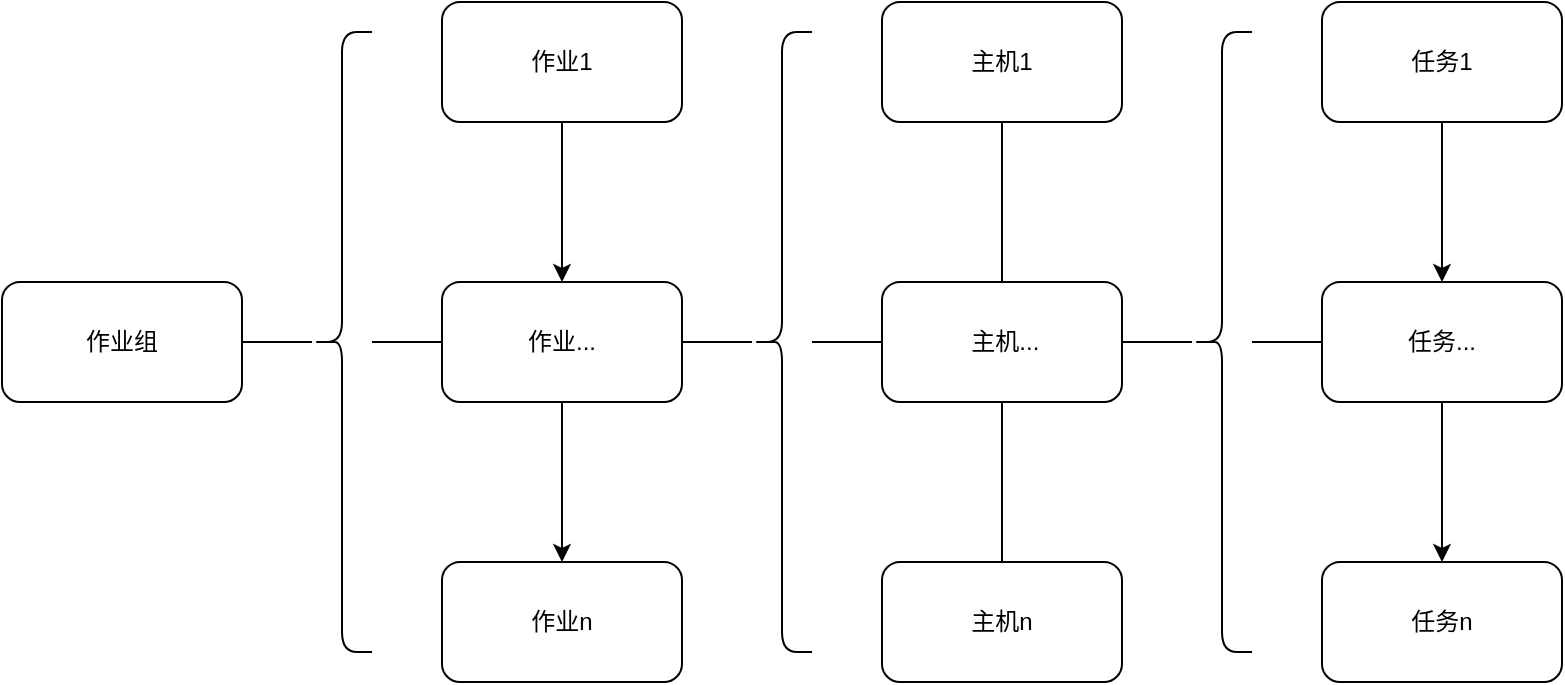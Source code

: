 <mxfile version="17.1.1" type="github">
  <diagram id="DH39zFTLvxtNQJTTqBNM" name="Page-1">
    <mxGraphModel dx="1613" dy="587" grid="1" gridSize="10" guides="1" tooltips="1" connect="1" arrows="1" fold="1" page="1" pageScale="1" pageWidth="827" pageHeight="1169" math="0" shadow="0">
      <root>
        <mxCell id="0" />
        <mxCell id="1" parent="0" />
        <mxCell id="IF0mwBfRMDKoN6iiAFlL-81" value="" style="edgeStyle=none;rounded=0;orthogonalLoop=1;jettySize=auto;html=1;endArrow=none;endFill=0;" edge="1" parent="1" source="IF0mwBfRMDKoN6iiAFlL-56" target="IF0mwBfRMDKoN6iiAFlL-80">
          <mxGeometry relative="1" as="geometry" />
        </mxCell>
        <mxCell id="IF0mwBfRMDKoN6iiAFlL-91" value="" style="edgeStyle=none;rounded=0;orthogonalLoop=1;jettySize=auto;html=1;endArrow=none;endFill=0;" edge="1" parent="1" source="IF0mwBfRMDKoN6iiAFlL-56" target="IF0mwBfRMDKoN6iiAFlL-90">
          <mxGeometry relative="1" as="geometry" />
        </mxCell>
        <mxCell id="IF0mwBfRMDKoN6iiAFlL-93" value="" style="rounded=0;orthogonalLoop=1;jettySize=auto;html=1;endArrow=none;endFill=0;" edge="1" parent="1" source="IF0mwBfRMDKoN6iiAFlL-56" target="IF0mwBfRMDKoN6iiAFlL-92">
          <mxGeometry relative="1" as="geometry" />
        </mxCell>
        <mxCell id="IF0mwBfRMDKoN6iiAFlL-56" value="" style="shape=curlyBracket;whiteSpace=wrap;html=1;rounded=1;" vertex="1" parent="1">
          <mxGeometry x="110" y="140" width="30" height="310" as="geometry" />
        </mxCell>
        <mxCell id="IF0mwBfRMDKoN6iiAFlL-85" value="" style="edgeStyle=none;rounded=0;orthogonalLoop=1;jettySize=auto;html=1;endArrow=classic;endFill=1;" edge="1" parent="1" source="IF0mwBfRMDKoN6iiAFlL-80" target="IF0mwBfRMDKoN6iiAFlL-84">
          <mxGeometry relative="1" as="geometry" />
        </mxCell>
        <mxCell id="IF0mwBfRMDKoN6iiAFlL-80" value="作业..." style="whiteSpace=wrap;html=1;rounded=1;" vertex="1" parent="1">
          <mxGeometry x="175" y="265" width="120" height="60" as="geometry" />
        </mxCell>
        <mxCell id="IF0mwBfRMDKoN6iiAFlL-82" value="作业1" style="whiteSpace=wrap;html=1;rounded=1;" vertex="1" parent="1">
          <mxGeometry x="175" y="125" width="120" height="60" as="geometry" />
        </mxCell>
        <mxCell id="IF0mwBfRMDKoN6iiAFlL-84" value="作业n" style="whiteSpace=wrap;html=1;rounded=1;" vertex="1" parent="1">
          <mxGeometry x="175" y="405" width="120" height="60" as="geometry" />
        </mxCell>
        <mxCell id="IF0mwBfRMDKoN6iiAFlL-90" value="作业组" style="whiteSpace=wrap;html=1;rounded=1;" vertex="1" parent="1">
          <mxGeometry x="-45" y="265" width="120" height="60" as="geometry" />
        </mxCell>
        <mxCell id="IF0mwBfRMDKoN6iiAFlL-95" value="" style="edgeStyle=none;rounded=0;orthogonalLoop=1;jettySize=auto;html=1;endArrow=none;endFill=0;" edge="1" parent="1" source="IF0mwBfRMDKoN6iiAFlL-92" target="IF0mwBfRMDKoN6iiAFlL-94">
          <mxGeometry relative="1" as="geometry" />
        </mxCell>
        <mxCell id="IF0mwBfRMDKoN6iiAFlL-101" value="" style="edgeStyle=none;rounded=0;orthogonalLoop=1;jettySize=auto;html=1;endArrow=none;endFill=0;" edge="1" parent="1" source="IF0mwBfRMDKoN6iiAFlL-92" target="IF0mwBfRMDKoN6iiAFlL-100">
          <mxGeometry relative="1" as="geometry" />
        </mxCell>
        <mxCell id="IF0mwBfRMDKoN6iiAFlL-92" value="" style="shape=curlyBracket;whiteSpace=wrap;html=1;rounded=1;" vertex="1" parent="1">
          <mxGeometry x="330" y="140" width="30" height="310" as="geometry" />
        </mxCell>
        <mxCell id="IF0mwBfRMDKoN6iiAFlL-97" value="" style="edgeStyle=none;rounded=0;orthogonalLoop=1;jettySize=auto;html=1;endArrow=none;endFill=0;" edge="1" parent="1" source="IF0mwBfRMDKoN6iiAFlL-94" target="IF0mwBfRMDKoN6iiAFlL-96">
          <mxGeometry relative="1" as="geometry" />
        </mxCell>
        <mxCell id="IF0mwBfRMDKoN6iiAFlL-99" value="" style="edgeStyle=none;rounded=0;orthogonalLoop=1;jettySize=auto;html=1;endArrow=none;endFill=0;" edge="1" parent="1" source="IF0mwBfRMDKoN6iiAFlL-94" target="IF0mwBfRMDKoN6iiAFlL-98">
          <mxGeometry relative="1" as="geometry" />
        </mxCell>
        <mxCell id="IF0mwBfRMDKoN6iiAFlL-94" value="&amp;nbsp;主机..." style="whiteSpace=wrap;html=1;rounded=1;" vertex="1" parent="1">
          <mxGeometry x="395" y="265" width="120" height="60" as="geometry" />
        </mxCell>
        <mxCell id="IF0mwBfRMDKoN6iiAFlL-96" value="主机1" style="whiteSpace=wrap;html=1;rounded=1;" vertex="1" parent="1">
          <mxGeometry x="395" y="125" width="120" height="60" as="geometry" />
        </mxCell>
        <mxCell id="IF0mwBfRMDKoN6iiAFlL-98" value="主机n" style="whiteSpace=wrap;html=1;rounded=1;" vertex="1" parent="1">
          <mxGeometry x="395" y="405" width="120" height="60" as="geometry" />
        </mxCell>
        <mxCell id="IF0mwBfRMDKoN6iiAFlL-103" value="" style="edgeStyle=none;rounded=0;orthogonalLoop=1;jettySize=auto;html=1;endArrow=none;endFill=0;" edge="1" parent="1" source="IF0mwBfRMDKoN6iiAFlL-100" target="IF0mwBfRMDKoN6iiAFlL-102">
          <mxGeometry relative="1" as="geometry" />
        </mxCell>
        <mxCell id="IF0mwBfRMDKoN6iiAFlL-100" value="" style="shape=curlyBracket;whiteSpace=wrap;html=1;rounded=1;" vertex="1" parent="1">
          <mxGeometry x="550" y="140" width="30" height="310" as="geometry" />
        </mxCell>
        <mxCell id="IF0mwBfRMDKoN6iiAFlL-111" style="edgeStyle=none;rounded=0;jumpStyle=none;orthogonalLoop=1;jettySize=auto;html=1;entryX=0.5;entryY=0;entryDx=0;entryDy=0;endArrow=classic;endFill=1;" edge="1" parent="1" source="IF0mwBfRMDKoN6iiAFlL-102" target="IF0mwBfRMDKoN6iiAFlL-106">
          <mxGeometry relative="1" as="geometry" />
        </mxCell>
        <mxCell id="IF0mwBfRMDKoN6iiAFlL-102" value="任务..." style="whiteSpace=wrap;html=1;rounded=1;" vertex="1" parent="1">
          <mxGeometry x="615" y="265" width="120" height="60" as="geometry" />
        </mxCell>
        <mxCell id="IF0mwBfRMDKoN6iiAFlL-110" style="edgeStyle=none;rounded=0;jumpStyle=none;orthogonalLoop=1;jettySize=auto;html=1;entryX=0.5;entryY=0;entryDx=0;entryDy=0;endArrow=classic;endFill=1;" edge="1" parent="1" source="IF0mwBfRMDKoN6iiAFlL-104" target="IF0mwBfRMDKoN6iiAFlL-102">
          <mxGeometry relative="1" as="geometry" />
        </mxCell>
        <mxCell id="IF0mwBfRMDKoN6iiAFlL-104" value="任务1" style="whiteSpace=wrap;html=1;rounded=1;" vertex="1" parent="1">
          <mxGeometry x="615" y="125" width="120" height="60" as="geometry" />
        </mxCell>
        <mxCell id="IF0mwBfRMDKoN6iiAFlL-106" value="任务n" style="whiteSpace=wrap;html=1;rounded=1;" vertex="1" parent="1">
          <mxGeometry x="615" y="405" width="120" height="60" as="geometry" />
        </mxCell>
        <mxCell id="IF0mwBfRMDKoN6iiAFlL-108" style="edgeStyle=none;rounded=0;jumpStyle=none;orthogonalLoop=1;jettySize=auto;html=1;endArrow=classic;endFill=1;" edge="1" parent="1" source="IF0mwBfRMDKoN6iiAFlL-82" target="IF0mwBfRMDKoN6iiAFlL-80">
          <mxGeometry relative="1" as="geometry" />
        </mxCell>
      </root>
    </mxGraphModel>
  </diagram>
</mxfile>
